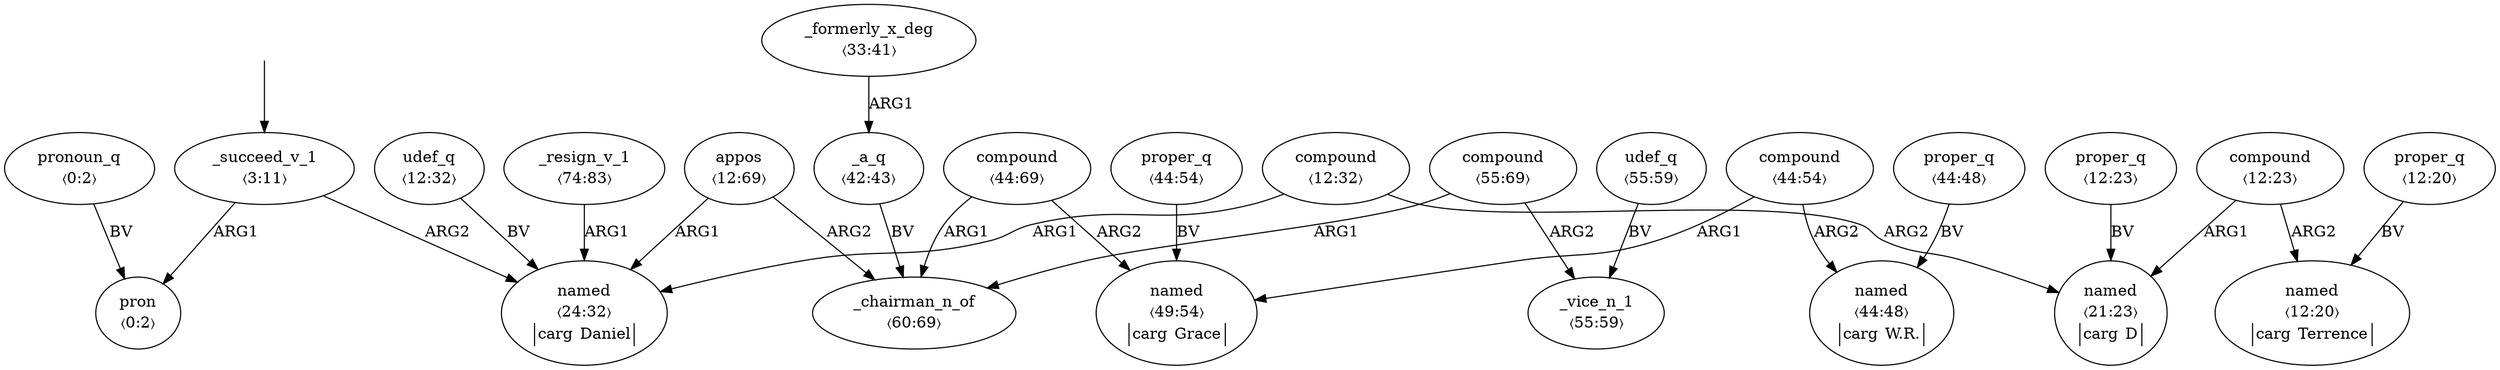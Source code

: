 digraph "20005002" {
  top [ style=invis ];
  top -> 2;
  0 [ label=<<table align="center" border="0" cellspacing="0"><tr><td colspan="2">pron</td></tr><tr><td colspan="2">〈0:2〉</td></tr></table>> ];
  1 [ label=<<table align="center" border="0" cellspacing="0"><tr><td colspan="2">pronoun_q</td></tr><tr><td colspan="2">〈0:2〉</td></tr></table>> ];
  2 [ label=<<table align="center" border="0" cellspacing="0"><tr><td colspan="2">_succeed_v_1</td></tr><tr><td colspan="2">〈3:11〉</td></tr></table>> ];
  3 [ label=<<table align="center" border="0" cellspacing="0"><tr><td colspan="2">appos</td></tr><tr><td colspan="2">〈12:69〉</td></tr></table>> ];
  4 [ label=<<table align="center" border="0" cellspacing="0"><tr><td colspan="2">udef_q</td></tr><tr><td colspan="2">〈12:32〉</td></tr></table>> ];
  5 [ label=<<table align="center" border="0" cellspacing="0"><tr><td colspan="2">compound</td></tr><tr><td colspan="2">〈12:32〉</td></tr></table>> ];
  6 [ label=<<table align="center" border="0" cellspacing="0"><tr><td colspan="2">proper_q</td></tr><tr><td colspan="2">〈12:23〉</td></tr></table>> ];
  7 [ label=<<table align="center" border="0" cellspacing="0"><tr><td colspan="2">compound</td></tr><tr><td colspan="2">〈12:23〉</td></tr></table>> ];
  8 [ label=<<table align="center" border="0" cellspacing="0"><tr><td colspan="2">proper_q</td></tr><tr><td colspan="2">〈12:20〉</td></tr></table>> ];
  9 [ label=<<table align="center" border="0" cellspacing="0"><tr><td colspan="2">named</td></tr><tr><td colspan="2">〈12:20〉</td></tr><tr><td sides="l" border="1" align="left">carg</td><td sides="r" border="1" align="left">Terrence</td></tr></table>> ];
  10 [ label=<<table align="center" border="0" cellspacing="0"><tr><td colspan="2">named</td></tr><tr><td colspan="2">〈21:23〉</td></tr><tr><td sides="l" border="1" align="left">carg</td><td sides="r" border="1" align="left">D</td></tr></table>> ];
  11 [ label=<<table align="center" border="0" cellspacing="0"><tr><td colspan="2">named</td></tr><tr><td colspan="2">〈24:32〉</td></tr><tr><td sides="l" border="1" align="left">carg</td><td sides="r" border="1" align="left">Daniel</td></tr></table>> ];
  12 [ label=<<table align="center" border="0" cellspacing="0"><tr><td colspan="2">_formerly_x_deg</td></tr><tr><td colspan="2">〈33:41〉</td></tr></table>> ];
  13 [ label=<<table align="center" border="0" cellspacing="0"><tr><td colspan="2">_a_q</td></tr><tr><td colspan="2">〈42:43〉</td></tr></table>> ];
  14 [ label=<<table align="center" border="0" cellspacing="0"><tr><td colspan="2">compound</td></tr><tr><td colspan="2">〈44:69〉</td></tr></table>> ];
  15 [ label=<<table align="center" border="0" cellspacing="0"><tr><td colspan="2">proper_q</td></tr><tr><td colspan="2">〈44:54〉</td></tr></table>> ];
  16 [ label=<<table align="center" border="0" cellspacing="0"><tr><td colspan="2">compound</td></tr><tr><td colspan="2">〈44:54〉</td></tr></table>> ];
  17 [ label=<<table align="center" border="0" cellspacing="0"><tr><td colspan="2">proper_q</td></tr><tr><td colspan="2">〈44:48〉</td></tr></table>> ];
  18 [ label=<<table align="center" border="0" cellspacing="0"><tr><td colspan="2">named</td></tr><tr><td colspan="2">〈44:48〉</td></tr><tr><td sides="l" border="1" align="left">carg</td><td sides="r" border="1" align="left">W.R.</td></tr></table>> ];
  19 [ label=<<table align="center" border="0" cellspacing="0"><tr><td colspan="2">named</td></tr><tr><td colspan="2">〈49:54〉</td></tr><tr><td sides="l" border="1" align="left">carg</td><td sides="r" border="1" align="left">Grace</td></tr></table>> ];
  20 [ label=<<table align="center" border="0" cellspacing="0"><tr><td colspan="2">compound</td></tr><tr><td colspan="2">〈55:69〉</td></tr></table>> ];
  21 [ label=<<table align="center" border="0" cellspacing="0"><tr><td colspan="2">udef_q</td></tr><tr><td colspan="2">〈55:59〉</td></tr></table>> ];
  22 [ label=<<table align="center" border="0" cellspacing="0"><tr><td colspan="2">_vice_n_1</td></tr><tr><td colspan="2">〈55:59〉</td></tr></table>> ];
  23 [ label=<<table align="center" border="0" cellspacing="0"><tr><td colspan="2">_chairman_n_of</td></tr><tr><td colspan="2">〈60:69〉</td></tr></table>> ];
  24 [ label=<<table align="center" border="0" cellspacing="0"><tr><td colspan="2">_resign_v_1</td></tr><tr><td colspan="2">〈74:83〉</td></tr></table>> ];
  2 -> 0 [ label="ARG1" ];
  16 -> 19 [ label="ARG1" ];
  7 -> 9 [ label="ARG2" ];
  3 -> 23 [ label="ARG2" ];
  5 -> 11 [ label="ARG1" ];
  13 -> 23 [ label="BV" ];
  14 -> 23 [ label="ARG1" ];
  21 -> 22 [ label="BV" ];
  5 -> 10 [ label="ARG2" ];
  12 -> 13 [ label="ARG1" ];
  2 -> 11 [ label="ARG2" ];
  4 -> 11 [ label="BV" ];
  14 -> 19 [ label="ARG2" ];
  7 -> 10 [ label="ARG1" ];
  20 -> 23 [ label="ARG1" ];
  1 -> 0 [ label="BV" ];
  8 -> 9 [ label="BV" ];
  6 -> 10 [ label="BV" ];
  17 -> 18 [ label="BV" ];
  20 -> 22 [ label="ARG2" ];
  15 -> 19 [ label="BV" ];
  16 -> 18 [ label="ARG2" ];
  3 -> 11 [ label="ARG1" ];
  24 -> 11 [ label="ARG1" ];
}

